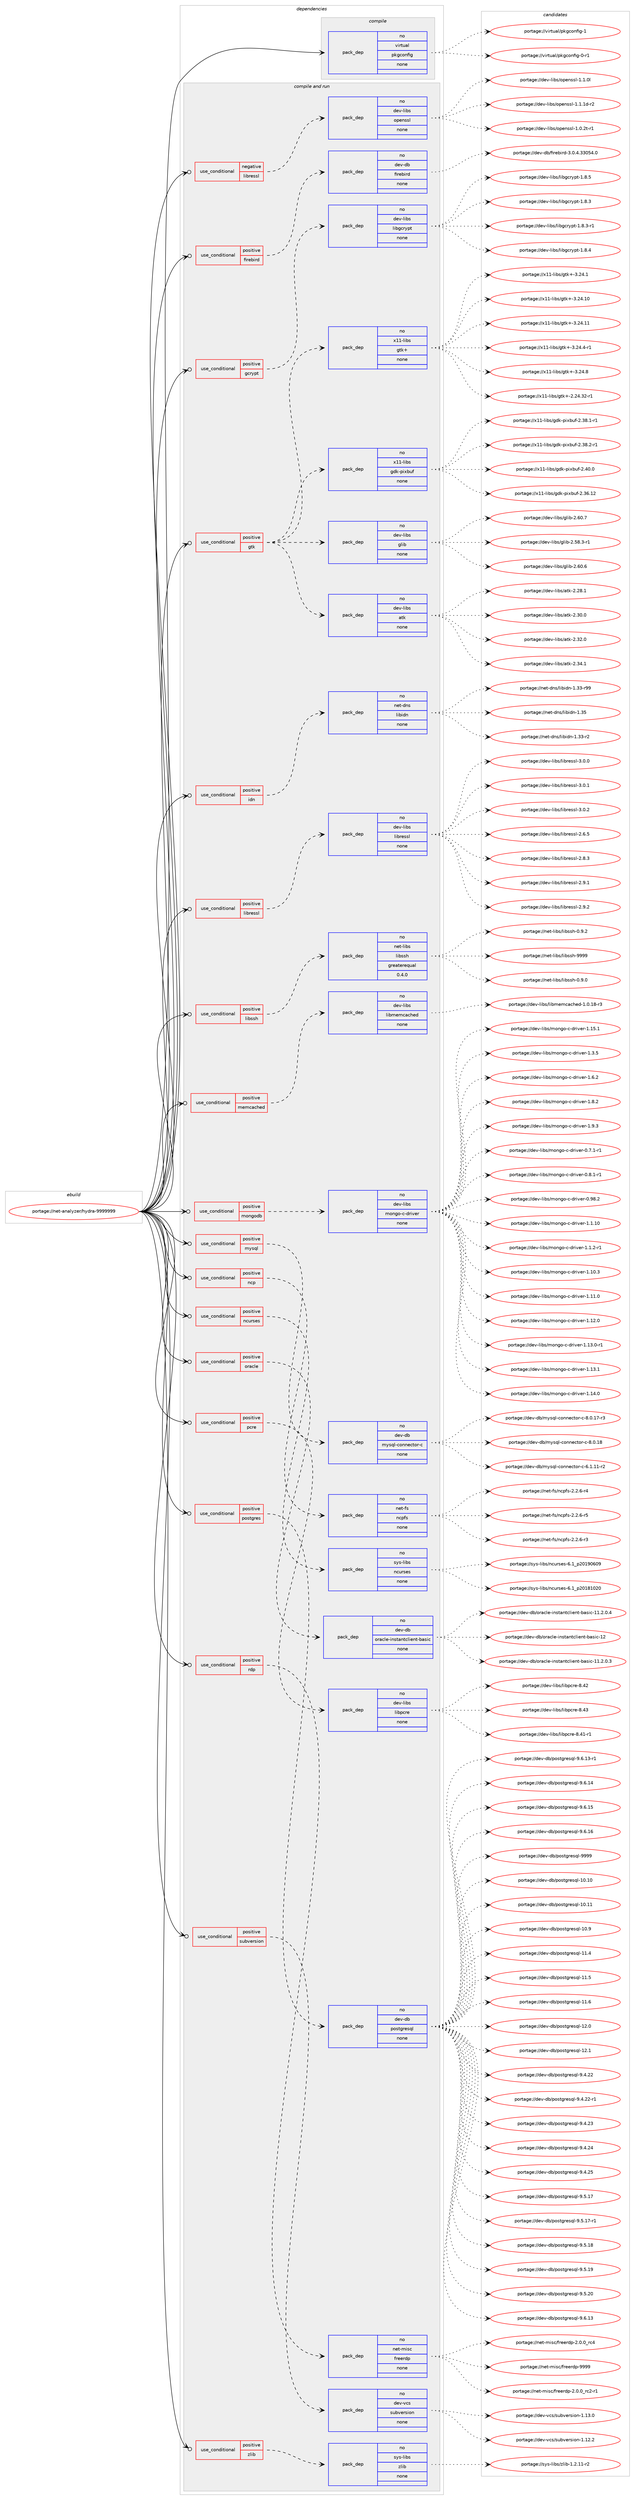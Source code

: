 digraph prolog {

# *************
# Graph options
# *************

newrank=true;
concentrate=true;
compound=true;
graph [rankdir=LR,fontname=Helvetica,fontsize=10,ranksep=1.5];#, ranksep=2.5, nodesep=0.2];
edge  [arrowhead=vee];
node  [fontname=Helvetica,fontsize=10];

# **********
# The ebuild
# **********

subgraph cluster_leftcol {
color=gray;
rank=same;
label=<<i>ebuild</i>>;
id [label="portage://net-analyzer/hydra-9999999", color=red, width=4, href="../net-analyzer/hydra-9999999.svg"];
}

# ****************
# The dependencies
# ****************

subgraph cluster_midcol {
color=gray;
label=<<i>dependencies</i>>;
subgraph cluster_compile {
fillcolor="#eeeeee";
style=filled;
label=<<i>compile</i>>;
subgraph pack253835 {
dependency345814 [label=<<TABLE BORDER="0" CELLBORDER="1" CELLSPACING="0" CELLPADDING="4" WIDTH="220"><TR><TD ROWSPAN="6" CELLPADDING="30">pack_dep</TD></TR><TR><TD WIDTH="110">no</TD></TR><TR><TD>virtual</TD></TR><TR><TD>pkgconfig</TD></TR><TR><TD>none</TD></TR><TR><TD></TD></TR></TABLE>>, shape=none, color=blue];
}
id:e -> dependency345814:w [weight=20,style="solid",arrowhead="vee"];
}
subgraph cluster_compileandrun {
fillcolor="#eeeeee";
style=filled;
label=<<i>compile and run</i>>;
subgraph cond86307 {
dependency345815 [label=<<TABLE BORDER="0" CELLBORDER="1" CELLSPACING="0" CELLPADDING="4"><TR><TD ROWSPAN="3" CELLPADDING="10">use_conditional</TD></TR><TR><TD>negative</TD></TR><TR><TD>libressl</TD></TR></TABLE>>, shape=none, color=red];
subgraph pack253836 {
dependency345816 [label=<<TABLE BORDER="0" CELLBORDER="1" CELLSPACING="0" CELLPADDING="4" WIDTH="220"><TR><TD ROWSPAN="6" CELLPADDING="30">pack_dep</TD></TR><TR><TD WIDTH="110">no</TD></TR><TR><TD>dev-libs</TD></TR><TR><TD>openssl</TD></TR><TR><TD>none</TD></TR><TR><TD></TD></TR></TABLE>>, shape=none, color=blue];
}
dependency345815:e -> dependency345816:w [weight=20,style="dashed",arrowhead="vee"];
}
id:e -> dependency345815:w [weight=20,style="solid",arrowhead="odotvee"];
subgraph cond86308 {
dependency345817 [label=<<TABLE BORDER="0" CELLBORDER="1" CELLSPACING="0" CELLPADDING="4"><TR><TD ROWSPAN="3" CELLPADDING="10">use_conditional</TD></TR><TR><TD>positive</TD></TR><TR><TD>firebird</TD></TR></TABLE>>, shape=none, color=red];
subgraph pack253837 {
dependency345818 [label=<<TABLE BORDER="0" CELLBORDER="1" CELLSPACING="0" CELLPADDING="4" WIDTH="220"><TR><TD ROWSPAN="6" CELLPADDING="30">pack_dep</TD></TR><TR><TD WIDTH="110">no</TD></TR><TR><TD>dev-db</TD></TR><TR><TD>firebird</TD></TR><TR><TD>none</TD></TR><TR><TD></TD></TR></TABLE>>, shape=none, color=blue];
}
dependency345817:e -> dependency345818:w [weight=20,style="dashed",arrowhead="vee"];
}
id:e -> dependency345817:w [weight=20,style="solid",arrowhead="odotvee"];
subgraph cond86309 {
dependency345819 [label=<<TABLE BORDER="0" CELLBORDER="1" CELLSPACING="0" CELLPADDING="4"><TR><TD ROWSPAN="3" CELLPADDING="10">use_conditional</TD></TR><TR><TD>positive</TD></TR><TR><TD>gcrypt</TD></TR></TABLE>>, shape=none, color=red];
subgraph pack253838 {
dependency345820 [label=<<TABLE BORDER="0" CELLBORDER="1" CELLSPACING="0" CELLPADDING="4" WIDTH="220"><TR><TD ROWSPAN="6" CELLPADDING="30">pack_dep</TD></TR><TR><TD WIDTH="110">no</TD></TR><TR><TD>dev-libs</TD></TR><TR><TD>libgcrypt</TD></TR><TR><TD>none</TD></TR><TR><TD></TD></TR></TABLE>>, shape=none, color=blue];
}
dependency345819:e -> dependency345820:w [weight=20,style="dashed",arrowhead="vee"];
}
id:e -> dependency345819:w [weight=20,style="solid",arrowhead="odotvee"];
subgraph cond86310 {
dependency345821 [label=<<TABLE BORDER="0" CELLBORDER="1" CELLSPACING="0" CELLPADDING="4"><TR><TD ROWSPAN="3" CELLPADDING="10">use_conditional</TD></TR><TR><TD>positive</TD></TR><TR><TD>gtk</TD></TR></TABLE>>, shape=none, color=red];
subgraph pack253839 {
dependency345822 [label=<<TABLE BORDER="0" CELLBORDER="1" CELLSPACING="0" CELLPADDING="4" WIDTH="220"><TR><TD ROWSPAN="6" CELLPADDING="30">pack_dep</TD></TR><TR><TD WIDTH="110">no</TD></TR><TR><TD>dev-libs</TD></TR><TR><TD>atk</TD></TR><TR><TD>none</TD></TR><TR><TD></TD></TR></TABLE>>, shape=none, color=blue];
}
dependency345821:e -> dependency345822:w [weight=20,style="dashed",arrowhead="vee"];
subgraph pack253840 {
dependency345823 [label=<<TABLE BORDER="0" CELLBORDER="1" CELLSPACING="0" CELLPADDING="4" WIDTH="220"><TR><TD ROWSPAN="6" CELLPADDING="30">pack_dep</TD></TR><TR><TD WIDTH="110">no</TD></TR><TR><TD>dev-libs</TD></TR><TR><TD>glib</TD></TR><TR><TD>none</TD></TR><TR><TD></TD></TR></TABLE>>, shape=none, color=blue];
}
dependency345821:e -> dependency345823:w [weight=20,style="dashed",arrowhead="vee"];
subgraph pack253841 {
dependency345824 [label=<<TABLE BORDER="0" CELLBORDER="1" CELLSPACING="0" CELLPADDING="4" WIDTH="220"><TR><TD ROWSPAN="6" CELLPADDING="30">pack_dep</TD></TR><TR><TD WIDTH="110">no</TD></TR><TR><TD>x11-libs</TD></TR><TR><TD>gdk-pixbuf</TD></TR><TR><TD>none</TD></TR><TR><TD></TD></TR></TABLE>>, shape=none, color=blue];
}
dependency345821:e -> dependency345824:w [weight=20,style="dashed",arrowhead="vee"];
subgraph pack253842 {
dependency345825 [label=<<TABLE BORDER="0" CELLBORDER="1" CELLSPACING="0" CELLPADDING="4" WIDTH="220"><TR><TD ROWSPAN="6" CELLPADDING="30">pack_dep</TD></TR><TR><TD WIDTH="110">no</TD></TR><TR><TD>x11-libs</TD></TR><TR><TD>gtk+</TD></TR><TR><TD>none</TD></TR><TR><TD></TD></TR></TABLE>>, shape=none, color=blue];
}
dependency345821:e -> dependency345825:w [weight=20,style="dashed",arrowhead="vee"];
}
id:e -> dependency345821:w [weight=20,style="solid",arrowhead="odotvee"];
subgraph cond86311 {
dependency345826 [label=<<TABLE BORDER="0" CELLBORDER="1" CELLSPACING="0" CELLPADDING="4"><TR><TD ROWSPAN="3" CELLPADDING="10">use_conditional</TD></TR><TR><TD>positive</TD></TR><TR><TD>idn</TD></TR></TABLE>>, shape=none, color=red];
subgraph pack253843 {
dependency345827 [label=<<TABLE BORDER="0" CELLBORDER="1" CELLSPACING="0" CELLPADDING="4" WIDTH="220"><TR><TD ROWSPAN="6" CELLPADDING="30">pack_dep</TD></TR><TR><TD WIDTH="110">no</TD></TR><TR><TD>net-dns</TD></TR><TR><TD>libidn</TD></TR><TR><TD>none</TD></TR><TR><TD></TD></TR></TABLE>>, shape=none, color=blue];
}
dependency345826:e -> dependency345827:w [weight=20,style="dashed",arrowhead="vee"];
}
id:e -> dependency345826:w [weight=20,style="solid",arrowhead="odotvee"];
subgraph cond86312 {
dependency345828 [label=<<TABLE BORDER="0" CELLBORDER="1" CELLSPACING="0" CELLPADDING="4"><TR><TD ROWSPAN="3" CELLPADDING="10">use_conditional</TD></TR><TR><TD>positive</TD></TR><TR><TD>libressl</TD></TR></TABLE>>, shape=none, color=red];
subgraph pack253844 {
dependency345829 [label=<<TABLE BORDER="0" CELLBORDER="1" CELLSPACING="0" CELLPADDING="4" WIDTH="220"><TR><TD ROWSPAN="6" CELLPADDING="30">pack_dep</TD></TR><TR><TD WIDTH="110">no</TD></TR><TR><TD>dev-libs</TD></TR><TR><TD>libressl</TD></TR><TR><TD>none</TD></TR><TR><TD></TD></TR></TABLE>>, shape=none, color=blue];
}
dependency345828:e -> dependency345829:w [weight=20,style="dashed",arrowhead="vee"];
}
id:e -> dependency345828:w [weight=20,style="solid",arrowhead="odotvee"];
subgraph cond86313 {
dependency345830 [label=<<TABLE BORDER="0" CELLBORDER="1" CELLSPACING="0" CELLPADDING="4"><TR><TD ROWSPAN="3" CELLPADDING="10">use_conditional</TD></TR><TR><TD>positive</TD></TR><TR><TD>libssh</TD></TR></TABLE>>, shape=none, color=red];
subgraph pack253845 {
dependency345831 [label=<<TABLE BORDER="0" CELLBORDER="1" CELLSPACING="0" CELLPADDING="4" WIDTH="220"><TR><TD ROWSPAN="6" CELLPADDING="30">pack_dep</TD></TR><TR><TD WIDTH="110">no</TD></TR><TR><TD>net-libs</TD></TR><TR><TD>libssh</TD></TR><TR><TD>greaterequal</TD></TR><TR><TD>0.4.0</TD></TR></TABLE>>, shape=none, color=blue];
}
dependency345830:e -> dependency345831:w [weight=20,style="dashed",arrowhead="vee"];
}
id:e -> dependency345830:w [weight=20,style="solid",arrowhead="odotvee"];
subgraph cond86314 {
dependency345832 [label=<<TABLE BORDER="0" CELLBORDER="1" CELLSPACING="0" CELLPADDING="4"><TR><TD ROWSPAN="3" CELLPADDING="10">use_conditional</TD></TR><TR><TD>positive</TD></TR><TR><TD>memcached</TD></TR></TABLE>>, shape=none, color=red];
subgraph pack253846 {
dependency345833 [label=<<TABLE BORDER="0" CELLBORDER="1" CELLSPACING="0" CELLPADDING="4" WIDTH="220"><TR><TD ROWSPAN="6" CELLPADDING="30">pack_dep</TD></TR><TR><TD WIDTH="110">no</TD></TR><TR><TD>dev-libs</TD></TR><TR><TD>libmemcached</TD></TR><TR><TD>none</TD></TR><TR><TD></TD></TR></TABLE>>, shape=none, color=blue];
}
dependency345832:e -> dependency345833:w [weight=20,style="dashed",arrowhead="vee"];
}
id:e -> dependency345832:w [weight=20,style="solid",arrowhead="odotvee"];
subgraph cond86315 {
dependency345834 [label=<<TABLE BORDER="0" CELLBORDER="1" CELLSPACING="0" CELLPADDING="4"><TR><TD ROWSPAN="3" CELLPADDING="10">use_conditional</TD></TR><TR><TD>positive</TD></TR><TR><TD>mongodb</TD></TR></TABLE>>, shape=none, color=red];
subgraph pack253847 {
dependency345835 [label=<<TABLE BORDER="0" CELLBORDER="1" CELLSPACING="0" CELLPADDING="4" WIDTH="220"><TR><TD ROWSPAN="6" CELLPADDING="30">pack_dep</TD></TR><TR><TD WIDTH="110">no</TD></TR><TR><TD>dev-libs</TD></TR><TR><TD>mongo-c-driver</TD></TR><TR><TD>none</TD></TR><TR><TD></TD></TR></TABLE>>, shape=none, color=blue];
}
dependency345834:e -> dependency345835:w [weight=20,style="dashed",arrowhead="vee"];
}
id:e -> dependency345834:w [weight=20,style="solid",arrowhead="odotvee"];
subgraph cond86316 {
dependency345836 [label=<<TABLE BORDER="0" CELLBORDER="1" CELLSPACING="0" CELLPADDING="4"><TR><TD ROWSPAN="3" CELLPADDING="10">use_conditional</TD></TR><TR><TD>positive</TD></TR><TR><TD>mysql</TD></TR></TABLE>>, shape=none, color=red];
subgraph pack253848 {
dependency345837 [label=<<TABLE BORDER="0" CELLBORDER="1" CELLSPACING="0" CELLPADDING="4" WIDTH="220"><TR><TD ROWSPAN="6" CELLPADDING="30">pack_dep</TD></TR><TR><TD WIDTH="110">no</TD></TR><TR><TD>dev-db</TD></TR><TR><TD>mysql-connector-c</TD></TR><TR><TD>none</TD></TR><TR><TD></TD></TR></TABLE>>, shape=none, color=blue];
}
dependency345836:e -> dependency345837:w [weight=20,style="dashed",arrowhead="vee"];
}
id:e -> dependency345836:w [weight=20,style="solid",arrowhead="odotvee"];
subgraph cond86317 {
dependency345838 [label=<<TABLE BORDER="0" CELLBORDER="1" CELLSPACING="0" CELLPADDING="4"><TR><TD ROWSPAN="3" CELLPADDING="10">use_conditional</TD></TR><TR><TD>positive</TD></TR><TR><TD>ncp</TD></TR></TABLE>>, shape=none, color=red];
subgraph pack253849 {
dependency345839 [label=<<TABLE BORDER="0" CELLBORDER="1" CELLSPACING="0" CELLPADDING="4" WIDTH="220"><TR><TD ROWSPAN="6" CELLPADDING="30">pack_dep</TD></TR><TR><TD WIDTH="110">no</TD></TR><TR><TD>net-fs</TD></TR><TR><TD>ncpfs</TD></TR><TR><TD>none</TD></TR><TR><TD></TD></TR></TABLE>>, shape=none, color=blue];
}
dependency345838:e -> dependency345839:w [weight=20,style="dashed",arrowhead="vee"];
}
id:e -> dependency345838:w [weight=20,style="solid",arrowhead="odotvee"];
subgraph cond86318 {
dependency345840 [label=<<TABLE BORDER="0" CELLBORDER="1" CELLSPACING="0" CELLPADDING="4"><TR><TD ROWSPAN="3" CELLPADDING="10">use_conditional</TD></TR><TR><TD>positive</TD></TR><TR><TD>ncurses</TD></TR></TABLE>>, shape=none, color=red];
subgraph pack253850 {
dependency345841 [label=<<TABLE BORDER="0" CELLBORDER="1" CELLSPACING="0" CELLPADDING="4" WIDTH="220"><TR><TD ROWSPAN="6" CELLPADDING="30">pack_dep</TD></TR><TR><TD WIDTH="110">no</TD></TR><TR><TD>sys-libs</TD></TR><TR><TD>ncurses</TD></TR><TR><TD>none</TD></TR><TR><TD></TD></TR></TABLE>>, shape=none, color=blue];
}
dependency345840:e -> dependency345841:w [weight=20,style="dashed",arrowhead="vee"];
}
id:e -> dependency345840:w [weight=20,style="solid",arrowhead="odotvee"];
subgraph cond86319 {
dependency345842 [label=<<TABLE BORDER="0" CELLBORDER="1" CELLSPACING="0" CELLPADDING="4"><TR><TD ROWSPAN="3" CELLPADDING="10">use_conditional</TD></TR><TR><TD>positive</TD></TR><TR><TD>oracle</TD></TR></TABLE>>, shape=none, color=red];
subgraph pack253851 {
dependency345843 [label=<<TABLE BORDER="0" CELLBORDER="1" CELLSPACING="0" CELLPADDING="4" WIDTH="220"><TR><TD ROWSPAN="6" CELLPADDING="30">pack_dep</TD></TR><TR><TD WIDTH="110">no</TD></TR><TR><TD>dev-db</TD></TR><TR><TD>oracle-instantclient-basic</TD></TR><TR><TD>none</TD></TR><TR><TD></TD></TR></TABLE>>, shape=none, color=blue];
}
dependency345842:e -> dependency345843:w [weight=20,style="dashed",arrowhead="vee"];
}
id:e -> dependency345842:w [weight=20,style="solid",arrowhead="odotvee"];
subgraph cond86320 {
dependency345844 [label=<<TABLE BORDER="0" CELLBORDER="1" CELLSPACING="0" CELLPADDING="4"><TR><TD ROWSPAN="3" CELLPADDING="10">use_conditional</TD></TR><TR><TD>positive</TD></TR><TR><TD>pcre</TD></TR></TABLE>>, shape=none, color=red];
subgraph pack253852 {
dependency345845 [label=<<TABLE BORDER="0" CELLBORDER="1" CELLSPACING="0" CELLPADDING="4" WIDTH="220"><TR><TD ROWSPAN="6" CELLPADDING="30">pack_dep</TD></TR><TR><TD WIDTH="110">no</TD></TR><TR><TD>dev-libs</TD></TR><TR><TD>libpcre</TD></TR><TR><TD>none</TD></TR><TR><TD></TD></TR></TABLE>>, shape=none, color=blue];
}
dependency345844:e -> dependency345845:w [weight=20,style="dashed",arrowhead="vee"];
}
id:e -> dependency345844:w [weight=20,style="solid",arrowhead="odotvee"];
subgraph cond86321 {
dependency345846 [label=<<TABLE BORDER="0" CELLBORDER="1" CELLSPACING="0" CELLPADDING="4"><TR><TD ROWSPAN="3" CELLPADDING="10">use_conditional</TD></TR><TR><TD>positive</TD></TR><TR><TD>postgres</TD></TR></TABLE>>, shape=none, color=red];
subgraph pack253853 {
dependency345847 [label=<<TABLE BORDER="0" CELLBORDER="1" CELLSPACING="0" CELLPADDING="4" WIDTH="220"><TR><TD ROWSPAN="6" CELLPADDING="30">pack_dep</TD></TR><TR><TD WIDTH="110">no</TD></TR><TR><TD>dev-db</TD></TR><TR><TD>postgresql</TD></TR><TR><TD>none</TD></TR><TR><TD></TD></TR></TABLE>>, shape=none, color=blue];
}
dependency345846:e -> dependency345847:w [weight=20,style="dashed",arrowhead="vee"];
}
id:e -> dependency345846:w [weight=20,style="solid",arrowhead="odotvee"];
subgraph cond86322 {
dependency345848 [label=<<TABLE BORDER="0" CELLBORDER="1" CELLSPACING="0" CELLPADDING="4"><TR><TD ROWSPAN="3" CELLPADDING="10">use_conditional</TD></TR><TR><TD>positive</TD></TR><TR><TD>rdp</TD></TR></TABLE>>, shape=none, color=red];
subgraph pack253854 {
dependency345849 [label=<<TABLE BORDER="0" CELLBORDER="1" CELLSPACING="0" CELLPADDING="4" WIDTH="220"><TR><TD ROWSPAN="6" CELLPADDING="30">pack_dep</TD></TR><TR><TD WIDTH="110">no</TD></TR><TR><TD>net-misc</TD></TR><TR><TD>freerdp</TD></TR><TR><TD>none</TD></TR><TR><TD></TD></TR></TABLE>>, shape=none, color=blue];
}
dependency345848:e -> dependency345849:w [weight=20,style="dashed",arrowhead="vee"];
}
id:e -> dependency345848:w [weight=20,style="solid",arrowhead="odotvee"];
subgraph cond86323 {
dependency345850 [label=<<TABLE BORDER="0" CELLBORDER="1" CELLSPACING="0" CELLPADDING="4"><TR><TD ROWSPAN="3" CELLPADDING="10">use_conditional</TD></TR><TR><TD>positive</TD></TR><TR><TD>subversion</TD></TR></TABLE>>, shape=none, color=red];
subgraph pack253855 {
dependency345851 [label=<<TABLE BORDER="0" CELLBORDER="1" CELLSPACING="0" CELLPADDING="4" WIDTH="220"><TR><TD ROWSPAN="6" CELLPADDING="30">pack_dep</TD></TR><TR><TD WIDTH="110">no</TD></TR><TR><TD>dev-vcs</TD></TR><TR><TD>subversion</TD></TR><TR><TD>none</TD></TR><TR><TD></TD></TR></TABLE>>, shape=none, color=blue];
}
dependency345850:e -> dependency345851:w [weight=20,style="dashed",arrowhead="vee"];
}
id:e -> dependency345850:w [weight=20,style="solid",arrowhead="odotvee"];
subgraph cond86324 {
dependency345852 [label=<<TABLE BORDER="0" CELLBORDER="1" CELLSPACING="0" CELLPADDING="4"><TR><TD ROWSPAN="3" CELLPADDING="10">use_conditional</TD></TR><TR><TD>positive</TD></TR><TR><TD>zlib</TD></TR></TABLE>>, shape=none, color=red];
subgraph pack253856 {
dependency345853 [label=<<TABLE BORDER="0" CELLBORDER="1" CELLSPACING="0" CELLPADDING="4" WIDTH="220"><TR><TD ROWSPAN="6" CELLPADDING="30">pack_dep</TD></TR><TR><TD WIDTH="110">no</TD></TR><TR><TD>sys-libs</TD></TR><TR><TD>zlib</TD></TR><TR><TD>none</TD></TR><TR><TD></TD></TR></TABLE>>, shape=none, color=blue];
}
dependency345852:e -> dependency345853:w [weight=20,style="dashed",arrowhead="vee"];
}
id:e -> dependency345852:w [weight=20,style="solid",arrowhead="odotvee"];
}
subgraph cluster_run {
fillcolor="#eeeeee";
style=filled;
label=<<i>run</i>>;
}
}

# **************
# The candidates
# **************

subgraph cluster_choices {
rank=same;
color=gray;
label=<<i>candidates</i>>;

subgraph choice253835 {
color=black;
nodesep=1;
choiceportage11810511411611797108471121071039911111010210510345484511449 [label="portage://virtual/pkgconfig-0-r1", color=red, width=4,href="../virtual/pkgconfig-0-r1.svg"];
choiceportage1181051141161179710847112107103991111101021051034549 [label="portage://virtual/pkgconfig-1", color=red, width=4,href="../virtual/pkgconfig-1.svg"];
dependency345814:e -> choiceportage11810511411611797108471121071039911111010210510345484511449:w [style=dotted,weight="100"];
dependency345814:e -> choiceportage1181051141161179710847112107103991111101021051034549:w [style=dotted,weight="100"];
}
subgraph choice253836 {
color=black;
nodesep=1;
choiceportage1001011184510810598115471111121011101151151084549464846501164511449 [label="portage://dev-libs/openssl-1.0.2t-r1", color=red, width=4,href="../dev-libs/openssl-1.0.2t-r1.svg"];
choiceportage100101118451081059811547111112101110115115108454946494648108 [label="portage://dev-libs/openssl-1.1.0l", color=red, width=4,href="../dev-libs/openssl-1.1.0l.svg"];
choiceportage1001011184510810598115471111121011101151151084549464946491004511450 [label="portage://dev-libs/openssl-1.1.1d-r2", color=red, width=4,href="../dev-libs/openssl-1.1.1d-r2.svg"];
dependency345816:e -> choiceportage1001011184510810598115471111121011101151151084549464846501164511449:w [style=dotted,weight="100"];
dependency345816:e -> choiceportage100101118451081059811547111112101110115115108454946494648108:w [style=dotted,weight="100"];
dependency345816:e -> choiceportage1001011184510810598115471111121011101151151084549464946491004511450:w [style=dotted,weight="100"];
}
subgraph choice253837 {
color=black;
nodesep=1;
choiceportage100101118451009847102105114101981051141004551464846524651514853524648 [label="portage://dev-db/firebird-3.0.4.33054.0", color=red, width=4,href="../dev-db/firebird-3.0.4.33054.0.svg"];
dependency345818:e -> choiceportage100101118451009847102105114101981051141004551464846524651514853524648:w [style=dotted,weight="100"];
}
subgraph choice253838 {
color=black;
nodesep=1;
choiceportage1001011184510810598115471081059810399114121112116454946564651 [label="portage://dev-libs/libgcrypt-1.8.3", color=red, width=4,href="../dev-libs/libgcrypt-1.8.3.svg"];
choiceportage10010111845108105981154710810598103991141211121164549465646514511449 [label="portage://dev-libs/libgcrypt-1.8.3-r1", color=red, width=4,href="../dev-libs/libgcrypt-1.8.3-r1.svg"];
choiceportage1001011184510810598115471081059810399114121112116454946564652 [label="portage://dev-libs/libgcrypt-1.8.4", color=red, width=4,href="../dev-libs/libgcrypt-1.8.4.svg"];
choiceportage1001011184510810598115471081059810399114121112116454946564653 [label="portage://dev-libs/libgcrypt-1.8.5", color=red, width=4,href="../dev-libs/libgcrypt-1.8.5.svg"];
dependency345820:e -> choiceportage1001011184510810598115471081059810399114121112116454946564651:w [style=dotted,weight="100"];
dependency345820:e -> choiceportage10010111845108105981154710810598103991141211121164549465646514511449:w [style=dotted,weight="100"];
dependency345820:e -> choiceportage1001011184510810598115471081059810399114121112116454946564652:w [style=dotted,weight="100"];
dependency345820:e -> choiceportage1001011184510810598115471081059810399114121112116454946564653:w [style=dotted,weight="100"];
}
subgraph choice253839 {
color=black;
nodesep=1;
choiceportage1001011184510810598115479711610745504650564649 [label="portage://dev-libs/atk-2.28.1", color=red, width=4,href="../dev-libs/atk-2.28.1.svg"];
choiceportage1001011184510810598115479711610745504651484648 [label="portage://dev-libs/atk-2.30.0", color=red, width=4,href="../dev-libs/atk-2.30.0.svg"];
choiceportage1001011184510810598115479711610745504651504648 [label="portage://dev-libs/atk-2.32.0", color=red, width=4,href="../dev-libs/atk-2.32.0.svg"];
choiceportage1001011184510810598115479711610745504651524649 [label="portage://dev-libs/atk-2.34.1", color=red, width=4,href="../dev-libs/atk-2.34.1.svg"];
dependency345822:e -> choiceportage1001011184510810598115479711610745504650564649:w [style=dotted,weight="100"];
dependency345822:e -> choiceportage1001011184510810598115479711610745504651484648:w [style=dotted,weight="100"];
dependency345822:e -> choiceportage1001011184510810598115479711610745504651504648:w [style=dotted,weight="100"];
dependency345822:e -> choiceportage1001011184510810598115479711610745504651524649:w [style=dotted,weight="100"];
}
subgraph choice253840 {
color=black;
nodesep=1;
choiceportage10010111845108105981154710310810598455046535646514511449 [label="portage://dev-libs/glib-2.58.3-r1", color=red, width=4,href="../dev-libs/glib-2.58.3-r1.svg"];
choiceportage1001011184510810598115471031081059845504654484654 [label="portage://dev-libs/glib-2.60.6", color=red, width=4,href="../dev-libs/glib-2.60.6.svg"];
choiceportage1001011184510810598115471031081059845504654484655 [label="portage://dev-libs/glib-2.60.7", color=red, width=4,href="../dev-libs/glib-2.60.7.svg"];
dependency345823:e -> choiceportage10010111845108105981154710310810598455046535646514511449:w [style=dotted,weight="100"];
dependency345823:e -> choiceportage1001011184510810598115471031081059845504654484654:w [style=dotted,weight="100"];
dependency345823:e -> choiceportage1001011184510810598115471031081059845504654484655:w [style=dotted,weight="100"];
}
subgraph choice253841 {
color=black;
nodesep=1;
choiceportage120494945108105981154710310010745112105120981171024550465154464950 [label="portage://x11-libs/gdk-pixbuf-2.36.12", color=red, width=4,href="../x11-libs/gdk-pixbuf-2.36.12.svg"];
choiceportage12049494510810598115471031001074511210512098117102455046515646494511449 [label="portage://x11-libs/gdk-pixbuf-2.38.1-r1", color=red, width=4,href="../x11-libs/gdk-pixbuf-2.38.1-r1.svg"];
choiceportage12049494510810598115471031001074511210512098117102455046515646504511449 [label="portage://x11-libs/gdk-pixbuf-2.38.2-r1", color=red, width=4,href="../x11-libs/gdk-pixbuf-2.38.2-r1.svg"];
choiceportage1204949451081059811547103100107451121051209811710245504652484648 [label="portage://x11-libs/gdk-pixbuf-2.40.0", color=red, width=4,href="../x11-libs/gdk-pixbuf-2.40.0.svg"];
dependency345824:e -> choiceportage120494945108105981154710310010745112105120981171024550465154464950:w [style=dotted,weight="100"];
dependency345824:e -> choiceportage12049494510810598115471031001074511210512098117102455046515646494511449:w [style=dotted,weight="100"];
dependency345824:e -> choiceportage12049494510810598115471031001074511210512098117102455046515646504511449:w [style=dotted,weight="100"];
dependency345824:e -> choiceportage1204949451081059811547103100107451121051209811710245504652484648:w [style=dotted,weight="100"];
}
subgraph choice253842 {
color=black;
nodesep=1;
choiceportage12049494510810598115471031161074345504650524651504511449 [label="portage://x11-libs/gtk+-2.24.32-r1", color=red, width=4,href="../x11-libs/gtk+-2.24.32-r1.svg"];
choiceportage12049494510810598115471031161074345514650524649 [label="portage://x11-libs/gtk+-3.24.1", color=red, width=4,href="../x11-libs/gtk+-3.24.1.svg"];
choiceportage1204949451081059811547103116107434551465052464948 [label="portage://x11-libs/gtk+-3.24.10", color=red, width=4,href="../x11-libs/gtk+-3.24.10.svg"];
choiceportage1204949451081059811547103116107434551465052464949 [label="portage://x11-libs/gtk+-3.24.11", color=red, width=4,href="../x11-libs/gtk+-3.24.11.svg"];
choiceportage120494945108105981154710311610743455146505246524511449 [label="portage://x11-libs/gtk+-3.24.4-r1", color=red, width=4,href="../x11-libs/gtk+-3.24.4-r1.svg"];
choiceportage12049494510810598115471031161074345514650524656 [label="portage://x11-libs/gtk+-3.24.8", color=red, width=4,href="../x11-libs/gtk+-3.24.8.svg"];
dependency345825:e -> choiceportage12049494510810598115471031161074345504650524651504511449:w [style=dotted,weight="100"];
dependency345825:e -> choiceportage12049494510810598115471031161074345514650524649:w [style=dotted,weight="100"];
dependency345825:e -> choiceportage1204949451081059811547103116107434551465052464948:w [style=dotted,weight="100"];
dependency345825:e -> choiceportage1204949451081059811547103116107434551465052464949:w [style=dotted,weight="100"];
dependency345825:e -> choiceportage120494945108105981154710311610743455146505246524511449:w [style=dotted,weight="100"];
dependency345825:e -> choiceportage12049494510810598115471031161074345514650524656:w [style=dotted,weight="100"];
}
subgraph choice253843 {
color=black;
nodesep=1;
choiceportage11010111645100110115471081059810510011045494651514511450 [label="portage://net-dns/libidn-1.33-r2", color=red, width=4,href="../net-dns/libidn-1.33-r2.svg"];
choiceportage1101011164510011011547108105981051001104549465151451145757 [label="portage://net-dns/libidn-1.33-r99", color=red, width=4,href="../net-dns/libidn-1.33-r99.svg"];
choiceportage1101011164510011011547108105981051001104549465153 [label="portage://net-dns/libidn-1.35", color=red, width=4,href="../net-dns/libidn-1.35.svg"];
dependency345827:e -> choiceportage11010111645100110115471081059810510011045494651514511450:w [style=dotted,weight="100"];
dependency345827:e -> choiceportage1101011164510011011547108105981051001104549465151451145757:w [style=dotted,weight="100"];
dependency345827:e -> choiceportage1101011164510011011547108105981051001104549465153:w [style=dotted,weight="100"];
}
subgraph choice253844 {
color=black;
nodesep=1;
choiceportage10010111845108105981154710810598114101115115108455046544653 [label="portage://dev-libs/libressl-2.6.5", color=red, width=4,href="../dev-libs/libressl-2.6.5.svg"];
choiceportage10010111845108105981154710810598114101115115108455046564651 [label="portage://dev-libs/libressl-2.8.3", color=red, width=4,href="../dev-libs/libressl-2.8.3.svg"];
choiceportage10010111845108105981154710810598114101115115108455046574649 [label="portage://dev-libs/libressl-2.9.1", color=red, width=4,href="../dev-libs/libressl-2.9.1.svg"];
choiceportage10010111845108105981154710810598114101115115108455046574650 [label="portage://dev-libs/libressl-2.9.2", color=red, width=4,href="../dev-libs/libressl-2.9.2.svg"];
choiceportage10010111845108105981154710810598114101115115108455146484648 [label="portage://dev-libs/libressl-3.0.0", color=red, width=4,href="../dev-libs/libressl-3.0.0.svg"];
choiceportage10010111845108105981154710810598114101115115108455146484649 [label="portage://dev-libs/libressl-3.0.1", color=red, width=4,href="../dev-libs/libressl-3.0.1.svg"];
choiceportage10010111845108105981154710810598114101115115108455146484650 [label="portage://dev-libs/libressl-3.0.2", color=red, width=4,href="../dev-libs/libressl-3.0.2.svg"];
dependency345829:e -> choiceportage10010111845108105981154710810598114101115115108455046544653:w [style=dotted,weight="100"];
dependency345829:e -> choiceportage10010111845108105981154710810598114101115115108455046564651:w [style=dotted,weight="100"];
dependency345829:e -> choiceportage10010111845108105981154710810598114101115115108455046574649:w [style=dotted,weight="100"];
dependency345829:e -> choiceportage10010111845108105981154710810598114101115115108455046574650:w [style=dotted,weight="100"];
dependency345829:e -> choiceportage10010111845108105981154710810598114101115115108455146484648:w [style=dotted,weight="100"];
dependency345829:e -> choiceportage10010111845108105981154710810598114101115115108455146484649:w [style=dotted,weight="100"];
dependency345829:e -> choiceportage10010111845108105981154710810598114101115115108455146484650:w [style=dotted,weight="100"];
}
subgraph choice253845 {
color=black;
nodesep=1;
choiceportage11010111645108105981154710810598115115104454846574648 [label="portage://net-libs/libssh-0.9.0", color=red, width=4,href="../net-libs/libssh-0.9.0.svg"];
choiceportage11010111645108105981154710810598115115104454846574650 [label="portage://net-libs/libssh-0.9.2", color=red, width=4,href="../net-libs/libssh-0.9.2.svg"];
choiceportage110101116451081059811547108105981151151044557575757 [label="portage://net-libs/libssh-9999", color=red, width=4,href="../net-libs/libssh-9999.svg"];
dependency345831:e -> choiceportage11010111645108105981154710810598115115104454846574648:w [style=dotted,weight="100"];
dependency345831:e -> choiceportage11010111645108105981154710810598115115104454846574650:w [style=dotted,weight="100"];
dependency345831:e -> choiceportage110101116451081059811547108105981151151044557575757:w [style=dotted,weight="100"];
}
subgraph choice253846 {
color=black;
nodesep=1;
choiceportage10010111845108105981154710810598109101109999799104101100454946484649564511451 [label="portage://dev-libs/libmemcached-1.0.18-r3", color=red, width=4,href="../dev-libs/libmemcached-1.0.18-r3.svg"];
dependency345833:e -> choiceportage10010111845108105981154710810598109101109999799104101100454946484649564511451:w [style=dotted,weight="100"];
}
subgraph choice253847 {
color=black;
nodesep=1;
choiceportage1001011184510810598115471091111101031114599451001141051181011144548465546494511449 [label="portage://dev-libs/mongo-c-driver-0.7.1-r1", color=red, width=4,href="../dev-libs/mongo-c-driver-0.7.1-r1.svg"];
choiceportage1001011184510810598115471091111101031114599451001141051181011144548465646494511449 [label="portage://dev-libs/mongo-c-driver-0.8.1-r1", color=red, width=4,href="../dev-libs/mongo-c-driver-0.8.1-r1.svg"];
choiceportage10010111845108105981154710911111010311145994510011410511810111445484657564650 [label="portage://dev-libs/mongo-c-driver-0.98.2", color=red, width=4,href="../dev-libs/mongo-c-driver-0.98.2.svg"];
choiceportage10010111845108105981154710911111010311145994510011410511810111445494649464948 [label="portage://dev-libs/mongo-c-driver-1.1.10", color=red, width=4,href="../dev-libs/mongo-c-driver-1.1.10.svg"];
choiceportage1001011184510810598115471091111101031114599451001141051181011144549464946504511449 [label="portage://dev-libs/mongo-c-driver-1.1.2-r1", color=red, width=4,href="../dev-libs/mongo-c-driver-1.1.2-r1.svg"];
choiceportage10010111845108105981154710911111010311145994510011410511810111445494649484651 [label="portage://dev-libs/mongo-c-driver-1.10.3", color=red, width=4,href="../dev-libs/mongo-c-driver-1.10.3.svg"];
choiceportage10010111845108105981154710911111010311145994510011410511810111445494649494648 [label="portage://dev-libs/mongo-c-driver-1.11.0", color=red, width=4,href="../dev-libs/mongo-c-driver-1.11.0.svg"];
choiceportage10010111845108105981154710911111010311145994510011410511810111445494649504648 [label="portage://dev-libs/mongo-c-driver-1.12.0", color=red, width=4,href="../dev-libs/mongo-c-driver-1.12.0.svg"];
choiceportage100101118451081059811547109111110103111459945100114105118101114454946495146484511449 [label="portage://dev-libs/mongo-c-driver-1.13.0-r1", color=red, width=4,href="../dev-libs/mongo-c-driver-1.13.0-r1.svg"];
choiceportage10010111845108105981154710911111010311145994510011410511810111445494649514649 [label="portage://dev-libs/mongo-c-driver-1.13.1", color=red, width=4,href="../dev-libs/mongo-c-driver-1.13.1.svg"];
choiceportage10010111845108105981154710911111010311145994510011410511810111445494649524648 [label="portage://dev-libs/mongo-c-driver-1.14.0", color=red, width=4,href="../dev-libs/mongo-c-driver-1.14.0.svg"];
choiceportage10010111845108105981154710911111010311145994510011410511810111445494649534649 [label="portage://dev-libs/mongo-c-driver-1.15.1", color=red, width=4,href="../dev-libs/mongo-c-driver-1.15.1.svg"];
choiceportage100101118451081059811547109111110103111459945100114105118101114454946514653 [label="portage://dev-libs/mongo-c-driver-1.3.5", color=red, width=4,href="../dev-libs/mongo-c-driver-1.3.5.svg"];
choiceportage100101118451081059811547109111110103111459945100114105118101114454946544650 [label="portage://dev-libs/mongo-c-driver-1.6.2", color=red, width=4,href="../dev-libs/mongo-c-driver-1.6.2.svg"];
choiceportage100101118451081059811547109111110103111459945100114105118101114454946564650 [label="portage://dev-libs/mongo-c-driver-1.8.2", color=red, width=4,href="../dev-libs/mongo-c-driver-1.8.2.svg"];
choiceportage100101118451081059811547109111110103111459945100114105118101114454946574651 [label="portage://dev-libs/mongo-c-driver-1.9.3", color=red, width=4,href="../dev-libs/mongo-c-driver-1.9.3.svg"];
dependency345835:e -> choiceportage1001011184510810598115471091111101031114599451001141051181011144548465546494511449:w [style=dotted,weight="100"];
dependency345835:e -> choiceportage1001011184510810598115471091111101031114599451001141051181011144548465646494511449:w [style=dotted,weight="100"];
dependency345835:e -> choiceportage10010111845108105981154710911111010311145994510011410511810111445484657564650:w [style=dotted,weight="100"];
dependency345835:e -> choiceportage10010111845108105981154710911111010311145994510011410511810111445494649464948:w [style=dotted,weight="100"];
dependency345835:e -> choiceportage1001011184510810598115471091111101031114599451001141051181011144549464946504511449:w [style=dotted,weight="100"];
dependency345835:e -> choiceportage10010111845108105981154710911111010311145994510011410511810111445494649484651:w [style=dotted,weight="100"];
dependency345835:e -> choiceportage10010111845108105981154710911111010311145994510011410511810111445494649494648:w [style=dotted,weight="100"];
dependency345835:e -> choiceportage10010111845108105981154710911111010311145994510011410511810111445494649504648:w [style=dotted,weight="100"];
dependency345835:e -> choiceportage100101118451081059811547109111110103111459945100114105118101114454946495146484511449:w [style=dotted,weight="100"];
dependency345835:e -> choiceportage10010111845108105981154710911111010311145994510011410511810111445494649514649:w [style=dotted,weight="100"];
dependency345835:e -> choiceportage10010111845108105981154710911111010311145994510011410511810111445494649524648:w [style=dotted,weight="100"];
dependency345835:e -> choiceportage10010111845108105981154710911111010311145994510011410511810111445494649534649:w [style=dotted,weight="100"];
dependency345835:e -> choiceportage100101118451081059811547109111110103111459945100114105118101114454946514653:w [style=dotted,weight="100"];
dependency345835:e -> choiceportage100101118451081059811547109111110103111459945100114105118101114454946544650:w [style=dotted,weight="100"];
dependency345835:e -> choiceportage100101118451081059811547109111110103111459945100114105118101114454946564650:w [style=dotted,weight="100"];
dependency345835:e -> choiceportage100101118451081059811547109111110103111459945100114105118101114454946574651:w [style=dotted,weight="100"];
}
subgraph choice253848 {
color=black;
nodesep=1;
choiceportage1001011184510098471091211151131084599111110110101991161111144599455446494649494511450 [label="portage://dev-db/mysql-connector-c-6.1.11-r2", color=red, width=4,href="../dev-db/mysql-connector-c-6.1.11-r2.svg"];
choiceportage1001011184510098471091211151131084599111110110101991161111144599455646484649554511451 [label="portage://dev-db/mysql-connector-c-8.0.17-r3", color=red, width=4,href="../dev-db/mysql-connector-c-8.0.17-r3.svg"];
choiceportage100101118451009847109121115113108459911111011010199116111114459945564648464956 [label="portage://dev-db/mysql-connector-c-8.0.18", color=red, width=4,href="../dev-db/mysql-connector-c-8.0.18.svg"];
dependency345837:e -> choiceportage1001011184510098471091211151131084599111110110101991161111144599455446494649494511450:w [style=dotted,weight="100"];
dependency345837:e -> choiceportage1001011184510098471091211151131084599111110110101991161111144599455646484649554511451:w [style=dotted,weight="100"];
dependency345837:e -> choiceportage100101118451009847109121115113108459911111011010199116111114459945564648464956:w [style=dotted,weight="100"];
}
subgraph choice253849 {
color=black;
nodesep=1;
choiceportage1101011164510211547110991121021154550465046544511451 [label="portage://net-fs/ncpfs-2.2.6-r3", color=red, width=4,href="../net-fs/ncpfs-2.2.6-r3.svg"];
choiceportage1101011164510211547110991121021154550465046544511452 [label="portage://net-fs/ncpfs-2.2.6-r4", color=red, width=4,href="../net-fs/ncpfs-2.2.6-r4.svg"];
choiceportage1101011164510211547110991121021154550465046544511453 [label="portage://net-fs/ncpfs-2.2.6-r5", color=red, width=4,href="../net-fs/ncpfs-2.2.6-r5.svg"];
dependency345839:e -> choiceportage1101011164510211547110991121021154550465046544511451:w [style=dotted,weight="100"];
dependency345839:e -> choiceportage1101011164510211547110991121021154550465046544511452:w [style=dotted,weight="100"];
dependency345839:e -> choiceportage1101011164510211547110991121021154550465046544511453:w [style=dotted,weight="100"];
}
subgraph choice253850 {
color=black;
nodesep=1;
choiceportage1151211154510810598115471109911711411510111545544649951125048495649485048 [label="portage://sys-libs/ncurses-6.1_p20181020", color=red, width=4,href="../sys-libs/ncurses-6.1_p20181020.svg"];
choiceportage1151211154510810598115471109911711411510111545544649951125048495748544857 [label="portage://sys-libs/ncurses-6.1_p20190609", color=red, width=4,href="../sys-libs/ncurses-6.1_p20190609.svg"];
dependency345841:e -> choiceportage1151211154510810598115471109911711411510111545544649951125048495649485048:w [style=dotted,weight="100"];
dependency345841:e -> choiceportage1151211154510810598115471109911711411510111545544649951125048495748544857:w [style=dotted,weight="100"];
}
subgraph choice253851 {
color=black;
nodesep=1;
choiceportage100101118451009847111114979910810145105110115116971101169910810510111011645989711510599454949465046484651 [label="portage://dev-db/oracle-instantclient-basic-11.2.0.3", color=red, width=4,href="../dev-db/oracle-instantclient-basic-11.2.0.3.svg"];
choiceportage100101118451009847111114979910810145105110115116971101169910810510111011645989711510599454949465046484652 [label="portage://dev-db/oracle-instantclient-basic-11.2.0.4", color=red, width=4,href="../dev-db/oracle-instantclient-basic-11.2.0.4.svg"];
choiceportage100101118451009847111114979910810145105110115116971101169910810510111011645989711510599454950 [label="portage://dev-db/oracle-instantclient-basic-12", color=red, width=4,href="../dev-db/oracle-instantclient-basic-12.svg"];
dependency345843:e -> choiceportage100101118451009847111114979910810145105110115116971101169910810510111011645989711510599454949465046484651:w [style=dotted,weight="100"];
dependency345843:e -> choiceportage100101118451009847111114979910810145105110115116971101169910810510111011645989711510599454949465046484652:w [style=dotted,weight="100"];
dependency345843:e -> choiceportage100101118451009847111114979910810145105110115116971101169910810510111011645989711510599454950:w [style=dotted,weight="100"];
}
subgraph choice253852 {
color=black;
nodesep=1;
choiceportage100101118451081059811547108105981129911410145564652494511449 [label="portage://dev-libs/libpcre-8.41-r1", color=red, width=4,href="../dev-libs/libpcre-8.41-r1.svg"];
choiceportage10010111845108105981154710810598112991141014556465250 [label="portage://dev-libs/libpcre-8.42", color=red, width=4,href="../dev-libs/libpcre-8.42.svg"];
choiceportage10010111845108105981154710810598112991141014556465251 [label="portage://dev-libs/libpcre-8.43", color=red, width=4,href="../dev-libs/libpcre-8.43.svg"];
dependency345845:e -> choiceportage100101118451081059811547108105981129911410145564652494511449:w [style=dotted,weight="100"];
dependency345845:e -> choiceportage10010111845108105981154710810598112991141014556465250:w [style=dotted,weight="100"];
dependency345845:e -> choiceportage10010111845108105981154710810598112991141014556465251:w [style=dotted,weight="100"];
}
subgraph choice253853 {
color=black;
nodesep=1;
choiceportage100101118451009847112111115116103114101115113108454948464948 [label="portage://dev-db/postgresql-10.10", color=red, width=4,href="../dev-db/postgresql-10.10.svg"];
choiceportage100101118451009847112111115116103114101115113108454948464949 [label="portage://dev-db/postgresql-10.11", color=red, width=4,href="../dev-db/postgresql-10.11.svg"];
choiceportage1001011184510098471121111151161031141011151131084549484657 [label="portage://dev-db/postgresql-10.9", color=red, width=4,href="../dev-db/postgresql-10.9.svg"];
choiceportage1001011184510098471121111151161031141011151131084549494652 [label="portage://dev-db/postgresql-11.4", color=red, width=4,href="../dev-db/postgresql-11.4.svg"];
choiceportage1001011184510098471121111151161031141011151131084549494653 [label="portage://dev-db/postgresql-11.5", color=red, width=4,href="../dev-db/postgresql-11.5.svg"];
choiceportage1001011184510098471121111151161031141011151131084549494654 [label="portage://dev-db/postgresql-11.6", color=red, width=4,href="../dev-db/postgresql-11.6.svg"];
choiceportage1001011184510098471121111151161031141011151131084549504648 [label="portage://dev-db/postgresql-12.0", color=red, width=4,href="../dev-db/postgresql-12.0.svg"];
choiceportage1001011184510098471121111151161031141011151131084549504649 [label="portage://dev-db/postgresql-12.1", color=red, width=4,href="../dev-db/postgresql-12.1.svg"];
choiceportage10010111845100984711211111511610311410111511310845574652465050 [label="portage://dev-db/postgresql-9.4.22", color=red, width=4,href="../dev-db/postgresql-9.4.22.svg"];
choiceportage100101118451009847112111115116103114101115113108455746524650504511449 [label="portage://dev-db/postgresql-9.4.22-r1", color=red, width=4,href="../dev-db/postgresql-9.4.22-r1.svg"];
choiceportage10010111845100984711211111511610311410111511310845574652465051 [label="portage://dev-db/postgresql-9.4.23", color=red, width=4,href="../dev-db/postgresql-9.4.23.svg"];
choiceportage10010111845100984711211111511610311410111511310845574652465052 [label="portage://dev-db/postgresql-9.4.24", color=red, width=4,href="../dev-db/postgresql-9.4.24.svg"];
choiceportage10010111845100984711211111511610311410111511310845574652465053 [label="portage://dev-db/postgresql-9.4.25", color=red, width=4,href="../dev-db/postgresql-9.4.25.svg"];
choiceportage10010111845100984711211111511610311410111511310845574653464955 [label="portage://dev-db/postgresql-9.5.17", color=red, width=4,href="../dev-db/postgresql-9.5.17.svg"];
choiceportage100101118451009847112111115116103114101115113108455746534649554511449 [label="portage://dev-db/postgresql-9.5.17-r1", color=red, width=4,href="../dev-db/postgresql-9.5.17-r1.svg"];
choiceportage10010111845100984711211111511610311410111511310845574653464956 [label="portage://dev-db/postgresql-9.5.18", color=red, width=4,href="../dev-db/postgresql-9.5.18.svg"];
choiceportage10010111845100984711211111511610311410111511310845574653464957 [label="portage://dev-db/postgresql-9.5.19", color=red, width=4,href="../dev-db/postgresql-9.5.19.svg"];
choiceportage10010111845100984711211111511610311410111511310845574653465048 [label="portage://dev-db/postgresql-9.5.20", color=red, width=4,href="../dev-db/postgresql-9.5.20.svg"];
choiceportage10010111845100984711211111511610311410111511310845574654464951 [label="portage://dev-db/postgresql-9.6.13", color=red, width=4,href="../dev-db/postgresql-9.6.13.svg"];
choiceportage100101118451009847112111115116103114101115113108455746544649514511449 [label="portage://dev-db/postgresql-9.6.13-r1", color=red, width=4,href="../dev-db/postgresql-9.6.13-r1.svg"];
choiceportage10010111845100984711211111511610311410111511310845574654464952 [label="portage://dev-db/postgresql-9.6.14", color=red, width=4,href="../dev-db/postgresql-9.6.14.svg"];
choiceportage10010111845100984711211111511610311410111511310845574654464953 [label="portage://dev-db/postgresql-9.6.15", color=red, width=4,href="../dev-db/postgresql-9.6.15.svg"];
choiceportage10010111845100984711211111511610311410111511310845574654464954 [label="portage://dev-db/postgresql-9.6.16", color=red, width=4,href="../dev-db/postgresql-9.6.16.svg"];
choiceportage1001011184510098471121111151161031141011151131084557575757 [label="portage://dev-db/postgresql-9999", color=red, width=4,href="../dev-db/postgresql-9999.svg"];
dependency345847:e -> choiceportage100101118451009847112111115116103114101115113108454948464948:w [style=dotted,weight="100"];
dependency345847:e -> choiceportage100101118451009847112111115116103114101115113108454948464949:w [style=dotted,weight="100"];
dependency345847:e -> choiceportage1001011184510098471121111151161031141011151131084549484657:w [style=dotted,weight="100"];
dependency345847:e -> choiceportage1001011184510098471121111151161031141011151131084549494652:w [style=dotted,weight="100"];
dependency345847:e -> choiceportage1001011184510098471121111151161031141011151131084549494653:w [style=dotted,weight="100"];
dependency345847:e -> choiceportage1001011184510098471121111151161031141011151131084549494654:w [style=dotted,weight="100"];
dependency345847:e -> choiceportage1001011184510098471121111151161031141011151131084549504648:w [style=dotted,weight="100"];
dependency345847:e -> choiceportage1001011184510098471121111151161031141011151131084549504649:w [style=dotted,weight="100"];
dependency345847:e -> choiceportage10010111845100984711211111511610311410111511310845574652465050:w [style=dotted,weight="100"];
dependency345847:e -> choiceportage100101118451009847112111115116103114101115113108455746524650504511449:w [style=dotted,weight="100"];
dependency345847:e -> choiceportage10010111845100984711211111511610311410111511310845574652465051:w [style=dotted,weight="100"];
dependency345847:e -> choiceportage10010111845100984711211111511610311410111511310845574652465052:w [style=dotted,weight="100"];
dependency345847:e -> choiceportage10010111845100984711211111511610311410111511310845574652465053:w [style=dotted,weight="100"];
dependency345847:e -> choiceportage10010111845100984711211111511610311410111511310845574653464955:w [style=dotted,weight="100"];
dependency345847:e -> choiceportage100101118451009847112111115116103114101115113108455746534649554511449:w [style=dotted,weight="100"];
dependency345847:e -> choiceportage10010111845100984711211111511610311410111511310845574653464956:w [style=dotted,weight="100"];
dependency345847:e -> choiceportage10010111845100984711211111511610311410111511310845574653464957:w [style=dotted,weight="100"];
dependency345847:e -> choiceportage10010111845100984711211111511610311410111511310845574653465048:w [style=dotted,weight="100"];
dependency345847:e -> choiceportage10010111845100984711211111511610311410111511310845574654464951:w [style=dotted,weight="100"];
dependency345847:e -> choiceportage100101118451009847112111115116103114101115113108455746544649514511449:w [style=dotted,weight="100"];
dependency345847:e -> choiceportage10010111845100984711211111511610311410111511310845574654464952:w [style=dotted,weight="100"];
dependency345847:e -> choiceportage10010111845100984711211111511610311410111511310845574654464953:w [style=dotted,weight="100"];
dependency345847:e -> choiceportage10010111845100984711211111511610311410111511310845574654464954:w [style=dotted,weight="100"];
dependency345847:e -> choiceportage1001011184510098471121111151161031141011151131084557575757:w [style=dotted,weight="100"];
}
subgraph choice253854 {
color=black;
nodesep=1;
choiceportage1101011164510910511599471021141011011141001124550464846489511499504511449 [label="portage://net-misc/freerdp-2.0.0_rc2-r1", color=red, width=4,href="../net-misc/freerdp-2.0.0_rc2-r1.svg"];
choiceportage110101116451091051159947102114101101114100112455046484648951149952 [label="portage://net-misc/freerdp-2.0.0_rc4", color=red, width=4,href="../net-misc/freerdp-2.0.0_rc4.svg"];
choiceportage1101011164510910511599471021141011011141001124557575757 [label="portage://net-misc/freerdp-9999", color=red, width=4,href="../net-misc/freerdp-9999.svg"];
dependency345849:e -> choiceportage1101011164510910511599471021141011011141001124550464846489511499504511449:w [style=dotted,weight="100"];
dependency345849:e -> choiceportage110101116451091051159947102114101101114100112455046484648951149952:w [style=dotted,weight="100"];
dependency345849:e -> choiceportage1101011164510910511599471021141011011141001124557575757:w [style=dotted,weight="100"];
}
subgraph choice253855 {
color=black;
nodesep=1;
choiceportage1001011184511899115471151179811810111411510511111045494649504650 [label="portage://dev-vcs/subversion-1.12.2", color=red, width=4,href="../dev-vcs/subversion-1.12.2.svg"];
choiceportage1001011184511899115471151179811810111411510511111045494649514648 [label="portage://dev-vcs/subversion-1.13.0", color=red, width=4,href="../dev-vcs/subversion-1.13.0.svg"];
dependency345851:e -> choiceportage1001011184511899115471151179811810111411510511111045494649504650:w [style=dotted,weight="100"];
dependency345851:e -> choiceportage1001011184511899115471151179811810111411510511111045494649514648:w [style=dotted,weight="100"];
}
subgraph choice253856 {
color=black;
nodesep=1;
choiceportage11512111545108105981154712210810598454946504649494511450 [label="portage://sys-libs/zlib-1.2.11-r2", color=red, width=4,href="../sys-libs/zlib-1.2.11-r2.svg"];
dependency345853:e -> choiceportage11512111545108105981154712210810598454946504649494511450:w [style=dotted,weight="100"];
}
}

}
